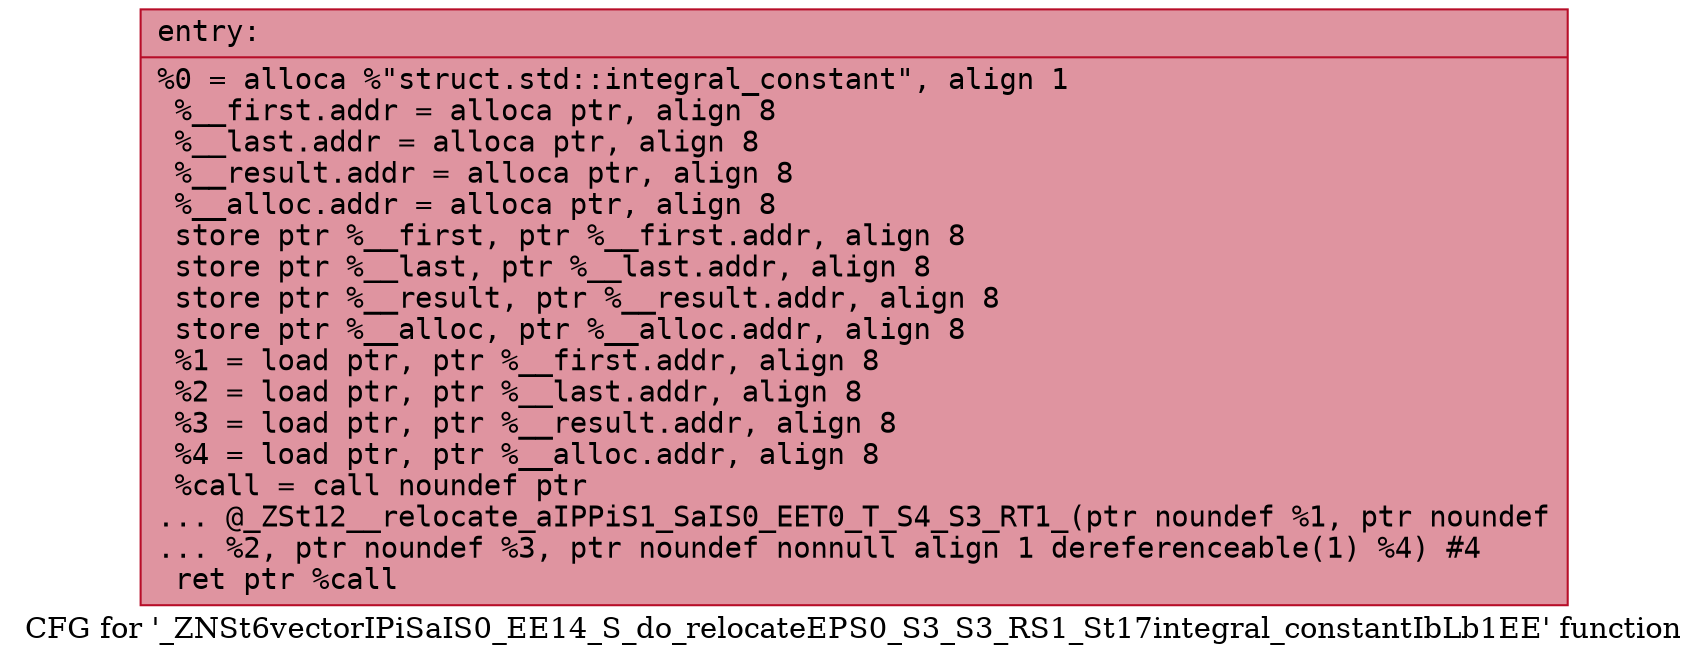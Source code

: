 digraph "CFG for '_ZNSt6vectorIPiSaIS0_EE14_S_do_relocateEPS0_S3_S3_RS1_St17integral_constantIbLb1EE' function" {
	label="CFG for '_ZNSt6vectorIPiSaIS0_EE14_S_do_relocateEPS0_S3_S3_RS1_St17integral_constantIbLb1EE' function";

	Node0x56285ad6beb0 [shape=record,color="#b70d28ff", style=filled, fillcolor="#b70d2870" fontname="Courier",label="{entry:\l|  %0 = alloca %\"struct.std::integral_constant\", align 1\l  %__first.addr = alloca ptr, align 8\l  %__last.addr = alloca ptr, align 8\l  %__result.addr = alloca ptr, align 8\l  %__alloc.addr = alloca ptr, align 8\l  store ptr %__first, ptr %__first.addr, align 8\l  store ptr %__last, ptr %__last.addr, align 8\l  store ptr %__result, ptr %__result.addr, align 8\l  store ptr %__alloc, ptr %__alloc.addr, align 8\l  %1 = load ptr, ptr %__first.addr, align 8\l  %2 = load ptr, ptr %__last.addr, align 8\l  %3 = load ptr, ptr %__result.addr, align 8\l  %4 = load ptr, ptr %__alloc.addr, align 8\l  %call = call noundef ptr\l... @_ZSt12__relocate_aIPPiS1_SaIS0_EET0_T_S4_S3_RT1_(ptr noundef %1, ptr noundef\l... %2, ptr noundef %3, ptr noundef nonnull align 1 dereferenceable(1) %4) #4\l  ret ptr %call\l}"];
}
